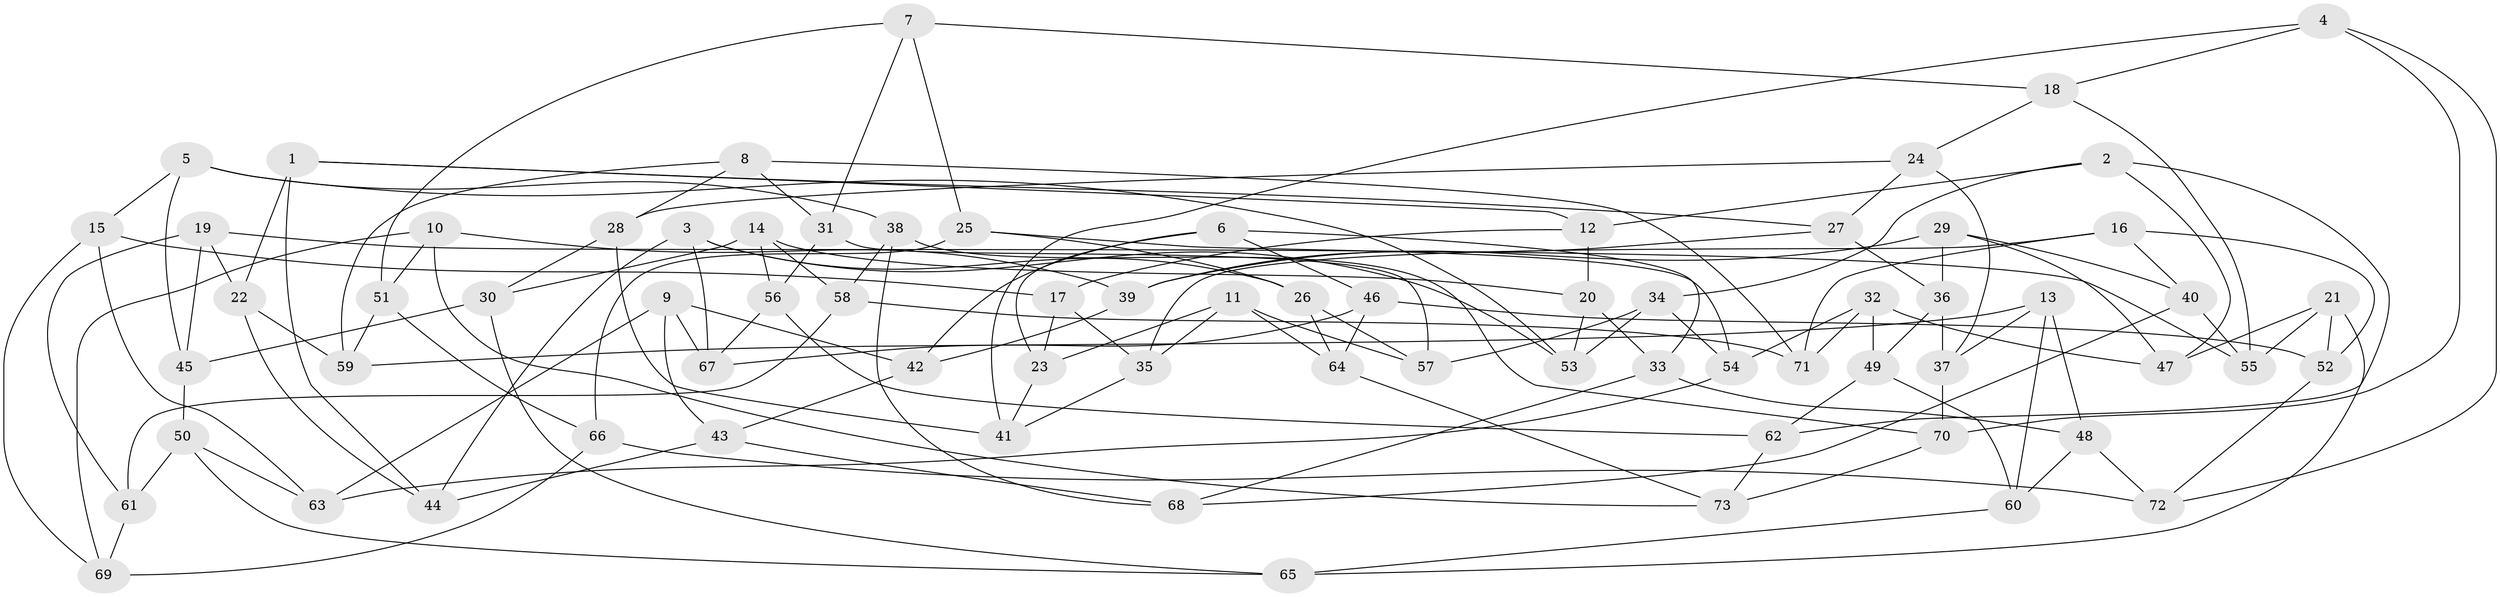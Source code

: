 // Generated by graph-tools (version 1.1) at 2025/16/03/09/25 04:16:29]
// undirected, 73 vertices, 146 edges
graph export_dot {
graph [start="1"]
  node [color=gray90,style=filled];
  1;
  2;
  3;
  4;
  5;
  6;
  7;
  8;
  9;
  10;
  11;
  12;
  13;
  14;
  15;
  16;
  17;
  18;
  19;
  20;
  21;
  22;
  23;
  24;
  25;
  26;
  27;
  28;
  29;
  30;
  31;
  32;
  33;
  34;
  35;
  36;
  37;
  38;
  39;
  40;
  41;
  42;
  43;
  44;
  45;
  46;
  47;
  48;
  49;
  50;
  51;
  52;
  53;
  54;
  55;
  56;
  57;
  58;
  59;
  60;
  61;
  62;
  63;
  64;
  65;
  66;
  67;
  68;
  69;
  70;
  71;
  72;
  73;
  1 -- 44;
  1 -- 27;
  1 -- 22;
  1 -- 12;
  2 -- 47;
  2 -- 12;
  2 -- 62;
  2 -- 34;
  3 -- 44;
  3 -- 26;
  3 -- 67;
  3 -- 53;
  4 -- 41;
  4 -- 72;
  4 -- 70;
  4 -- 18;
  5 -- 45;
  5 -- 38;
  5 -- 53;
  5 -- 15;
  6 -- 42;
  6 -- 33;
  6 -- 23;
  6 -- 46;
  7 -- 31;
  7 -- 25;
  7 -- 18;
  7 -- 51;
  8 -- 31;
  8 -- 28;
  8 -- 59;
  8 -- 71;
  9 -- 42;
  9 -- 67;
  9 -- 63;
  9 -- 43;
  10 -- 69;
  10 -- 51;
  10 -- 39;
  10 -- 73;
  11 -- 57;
  11 -- 64;
  11 -- 35;
  11 -- 23;
  12 -- 20;
  12 -- 17;
  13 -- 60;
  13 -- 59;
  13 -- 37;
  13 -- 48;
  14 -- 30;
  14 -- 20;
  14 -- 58;
  14 -- 56;
  15 -- 63;
  15 -- 17;
  15 -- 69;
  16 -- 52;
  16 -- 40;
  16 -- 71;
  16 -- 35;
  17 -- 23;
  17 -- 35;
  18 -- 24;
  18 -- 55;
  19 -- 55;
  19 -- 61;
  19 -- 45;
  19 -- 22;
  20 -- 53;
  20 -- 33;
  21 -- 65;
  21 -- 52;
  21 -- 47;
  21 -- 55;
  22 -- 59;
  22 -- 44;
  23 -- 41;
  24 -- 37;
  24 -- 27;
  24 -- 28;
  25 -- 26;
  25 -- 66;
  25 -- 54;
  26 -- 57;
  26 -- 64;
  27 -- 36;
  27 -- 39;
  28 -- 30;
  28 -- 41;
  29 -- 39;
  29 -- 36;
  29 -- 40;
  29 -- 47;
  30 -- 65;
  30 -- 45;
  31 -- 56;
  31 -- 57;
  32 -- 71;
  32 -- 54;
  32 -- 49;
  32 -- 47;
  33 -- 48;
  33 -- 68;
  34 -- 57;
  34 -- 53;
  34 -- 54;
  35 -- 41;
  36 -- 49;
  36 -- 37;
  37 -- 70;
  38 -- 68;
  38 -- 70;
  38 -- 58;
  39 -- 42;
  40 -- 55;
  40 -- 68;
  42 -- 43;
  43 -- 44;
  43 -- 68;
  45 -- 50;
  46 -- 67;
  46 -- 52;
  46 -- 64;
  48 -- 60;
  48 -- 72;
  49 -- 62;
  49 -- 60;
  50 -- 63;
  50 -- 65;
  50 -- 61;
  51 -- 66;
  51 -- 59;
  52 -- 72;
  54 -- 63;
  56 -- 62;
  56 -- 67;
  58 -- 61;
  58 -- 71;
  60 -- 65;
  61 -- 69;
  62 -- 73;
  64 -- 73;
  66 -- 72;
  66 -- 69;
  70 -- 73;
}
